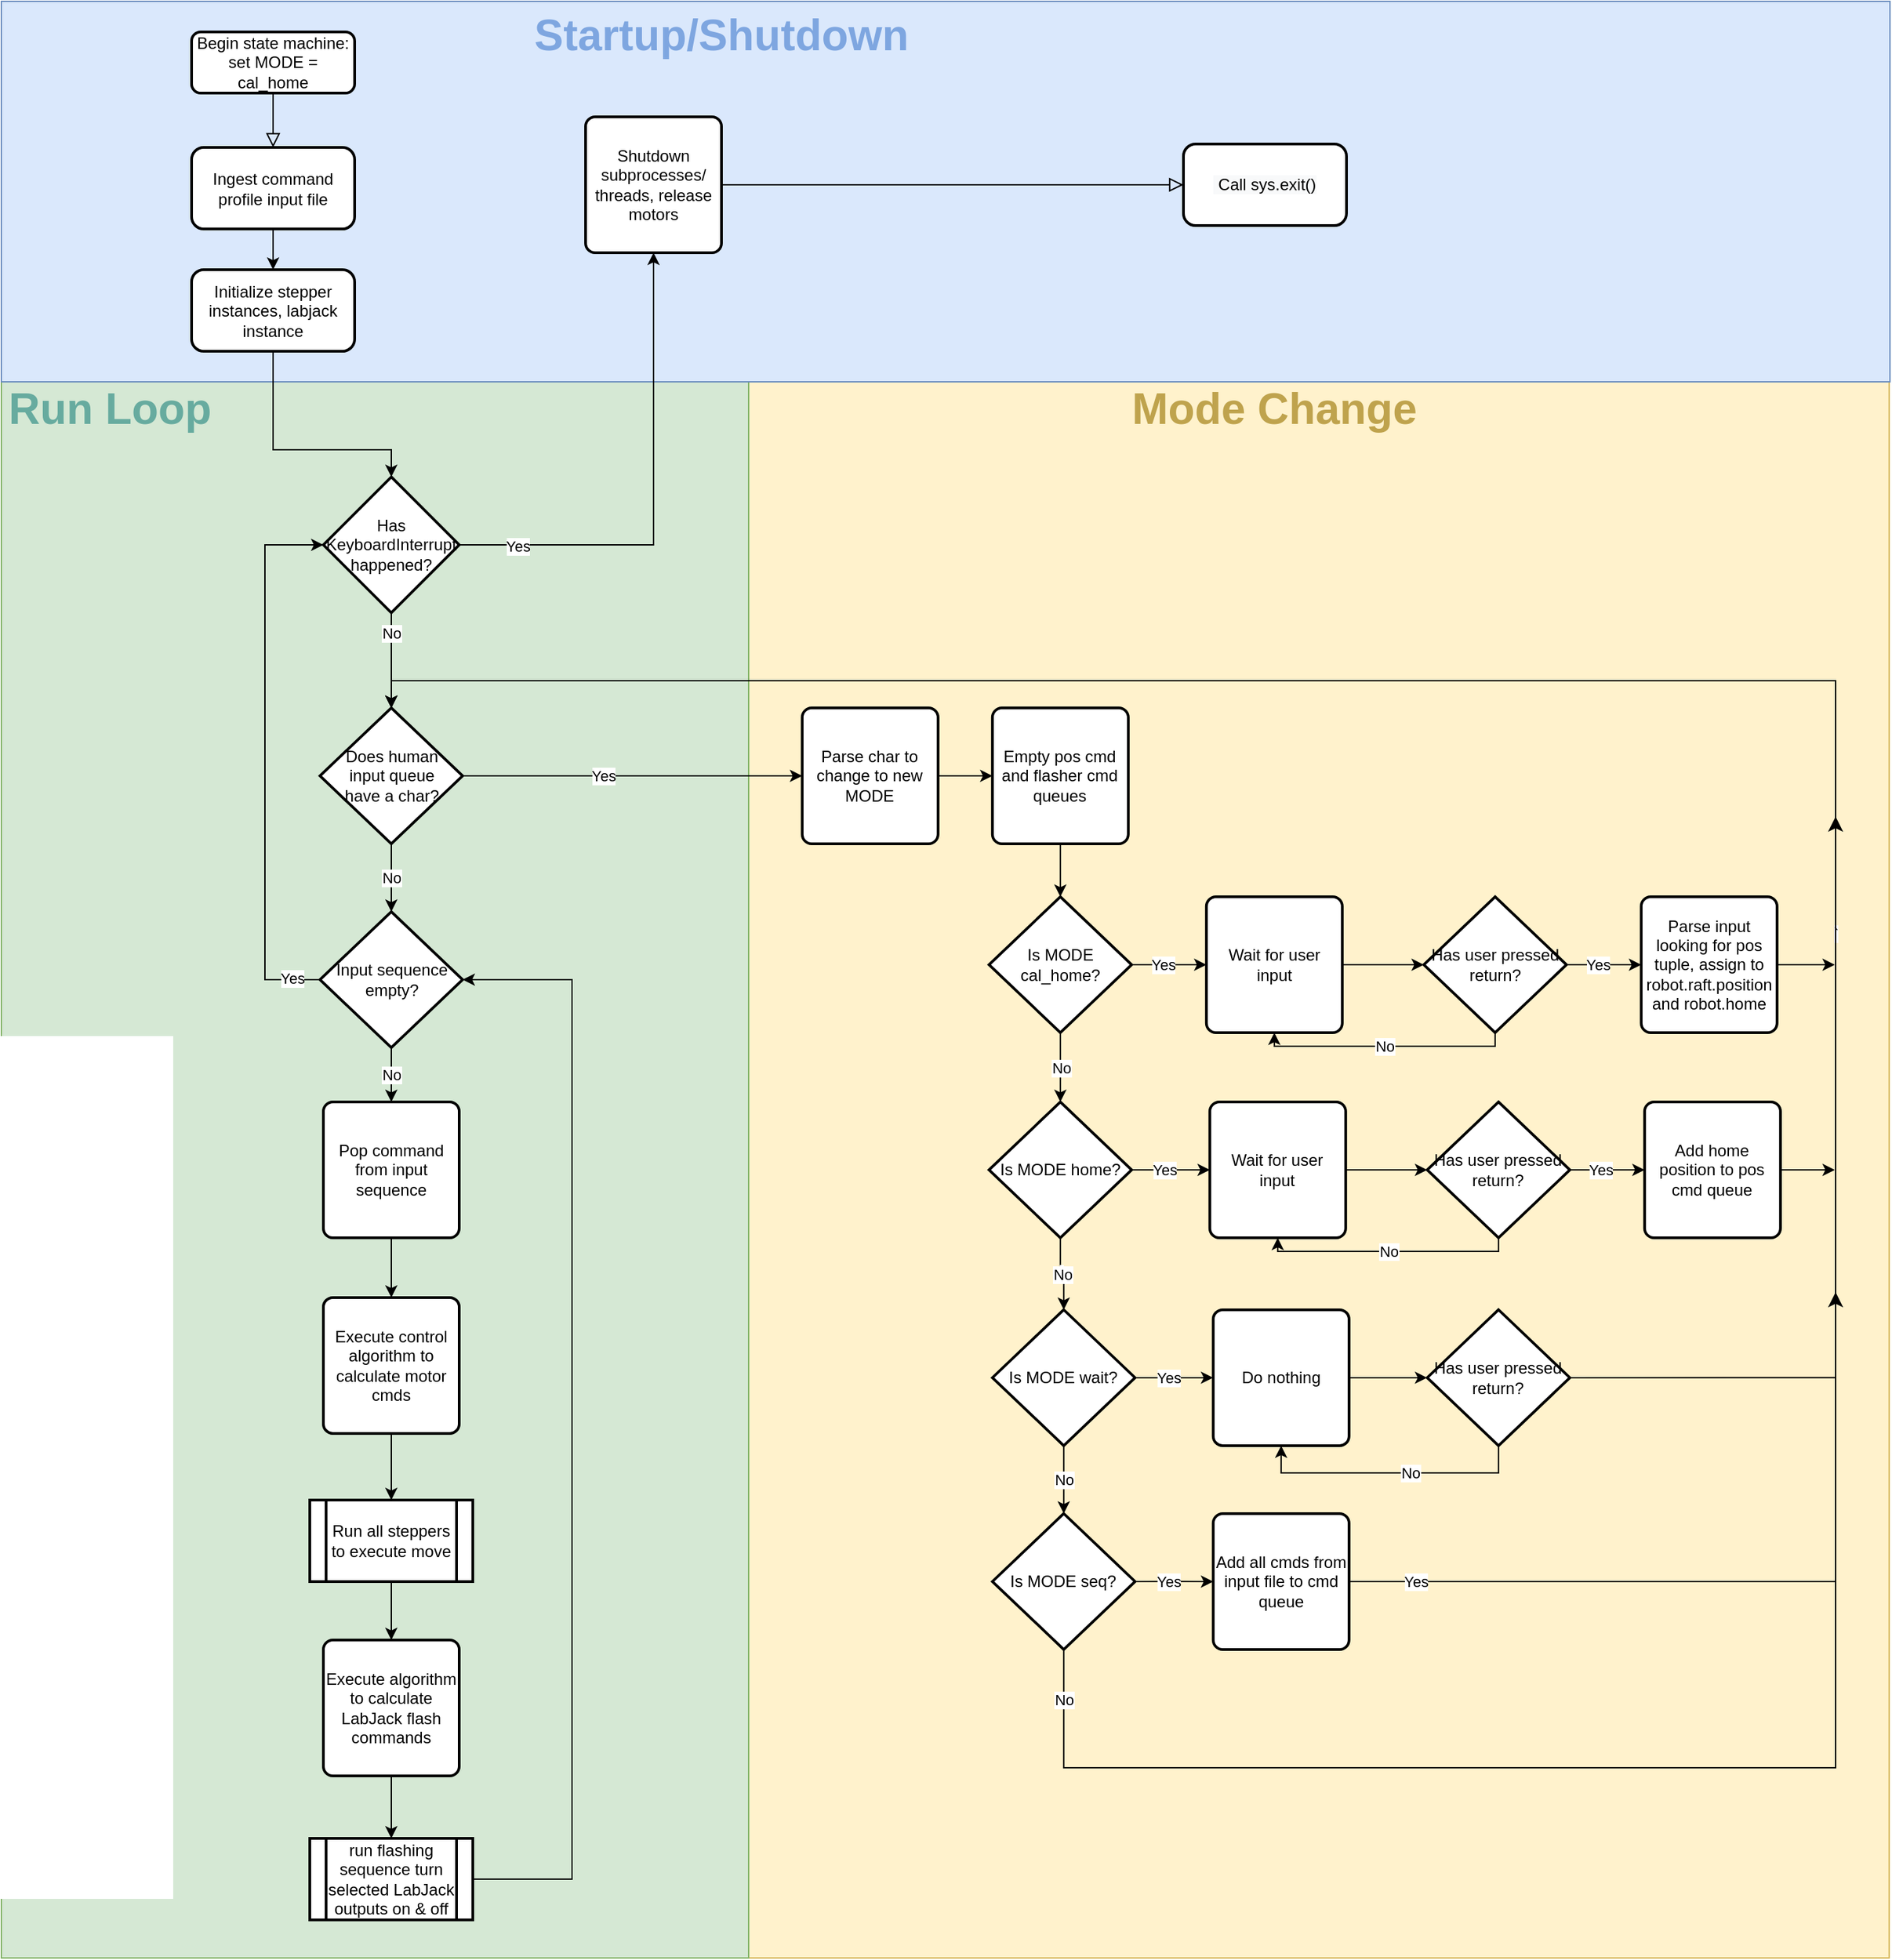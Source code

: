 <mxfile version="16.0.0" type="device"><diagram id="C5RBs43oDa-KdzZeNtuy" name="Page-1"><mxGraphModel dx="1260" dy="2165" grid="1" gridSize="10" guides="1" tooltips="1" connect="1" arrows="1" fold="1" page="1" pageScale="1" pageWidth="827" pageHeight="1169" math="0" shadow="0"><root><mxCell id="WIyWlLk6GJQsqaUBKTNV-0"/><mxCell id="WIyWlLk6GJQsqaUBKTNV-1" parent="WIyWlLk6GJQsqaUBKTNV-0"/><mxCell id="3aw1ZNqdZFqttkbGH9FZ-80" value="" style="rounded=0;whiteSpace=wrap;html=1;fillColor=#fff2cc;strokeColor=#d6b656;" parent="WIyWlLk6GJQsqaUBKTNV-1" vertex="1"><mxGeometry x="679.41" y="-840" width="840" height="1160" as="geometry"/></mxCell><mxCell id="3aw1ZNqdZFqttkbGH9FZ-79" value="" style="rounded=0;whiteSpace=wrap;html=1;fillColor=#d5e8d4;strokeColor=#82b366;" parent="WIyWlLk6GJQsqaUBKTNV-1" vertex="1"><mxGeometry x="130" y="-840" width="550" height="1160" as="geometry"/></mxCell><mxCell id="3aw1ZNqdZFqttkbGH9FZ-78" value="" style="rounded=0;whiteSpace=wrap;html=1;fillColor=#dae8fc;strokeColor=#6c8ebf;" parent="WIyWlLk6GJQsqaUBKTNV-1" vertex="1"><mxGeometry x="130" y="-1120" width="1390" height="280" as="geometry"/></mxCell><mxCell id="WIyWlLk6GJQsqaUBKTNV-2" value="" style="rounded=0;html=1;jettySize=auto;orthogonalLoop=1;fontSize=11;endArrow=block;endFill=0;endSize=8;strokeWidth=1;shadow=0;labelBackgroundColor=none;edgeStyle=orthogonalEdgeStyle;" parent="WIyWlLk6GJQsqaUBKTNV-1" source="WIyWlLk6GJQsqaUBKTNV-3" target="vF_u31iRMHl0yjkTLBo3-0" edge="1"><mxGeometry relative="1" as="geometry"><mxPoint x="327.5" y="-982.5" as="targetPoint"/></mxGeometry></mxCell><mxCell id="WIyWlLk6GJQsqaUBKTNV-3" value="Begin state machine:&lt;br&gt;set MODE = cal_home" style="rounded=1;whiteSpace=wrap;html=1;fontSize=12;glass=0;strokeWidth=2;shadow=0;" parent="WIyWlLk6GJQsqaUBKTNV-1" vertex="1"><mxGeometry x="270" y="-1097.5" width="120" height="45" as="geometry"/></mxCell><mxCell id="vF_u31iRMHl0yjkTLBo3-3" style="edgeStyle=orthogonalEdgeStyle;rounded=0;orthogonalLoop=1;jettySize=auto;html=1;exitX=0.5;exitY=1;exitDx=0;exitDy=0;entryX=0.5;entryY=0;entryDx=0;entryDy=0;" parent="WIyWlLk6GJQsqaUBKTNV-1" source="vF_u31iRMHl0yjkTLBo3-0" target="vF_u31iRMHl0yjkTLBo3-8" edge="1"><mxGeometry relative="1" as="geometry"><mxPoint x="327.5" y="-912.5" as="targetPoint"/></mxGeometry></mxCell><mxCell id="vF_u31iRMHl0yjkTLBo3-0" value="Ingest command profile input file" style="rounded=1;whiteSpace=wrap;html=1;strokeWidth=2;" parent="WIyWlLk6GJQsqaUBKTNV-1" vertex="1"><mxGeometry x="270" y="-1012.5" width="120" height="60" as="geometry"/></mxCell><mxCell id="vF_u31iRMHl0yjkTLBo3-8" value="Initialize stepper instances, labjack instance" style="rounded=1;whiteSpace=wrap;html=1;strokeWidth=2;" parent="WIyWlLk6GJQsqaUBKTNV-1" vertex="1"><mxGeometry x="270" y="-922.5" width="120" height="60" as="geometry"/></mxCell><mxCell id="vF_u31iRMHl0yjkTLBo3-9" value="Does human &lt;br&gt;input queue &lt;br&gt;have a char?" style="strokeWidth=2;html=1;shape=mxgraph.flowchart.decision;whiteSpace=wrap;" parent="WIyWlLk6GJQsqaUBKTNV-1" vertex="1"><mxGeometry x="364.5" y="-600" width="105" height="100" as="geometry"/></mxCell><mxCell id="vF_u31iRMHl0yjkTLBo3-10" value="" style="endArrow=classic;html=1;rounded=0;edgeStyle=orthogonalEdgeStyle;entryX=0;entryY=0.5;entryDx=0;entryDy=0;exitX=1;exitY=0.5;exitDx=0;exitDy=0;exitPerimeter=0;" parent="WIyWlLk6GJQsqaUBKTNV-1" source="vF_u31iRMHl0yjkTLBo3-9" target="vF_u31iRMHl0yjkTLBo3-22" edge="1"><mxGeometry relative="1" as="geometry"><mxPoint x="300" y="-570" as="sourcePoint"/><mxPoint x="394.5" y="-570" as="targetPoint"/></mxGeometry></mxCell><mxCell id="vF_u31iRMHl0yjkTLBo3-11" value="Yes" style="edgeLabel;resizable=0;html=1;align=center;verticalAlign=middle;" parent="vF_u31iRMHl0yjkTLBo3-10" connectable="0" vertex="1"><mxGeometry relative="1" as="geometry"><mxPoint x="-22" as="offset"/></mxGeometry></mxCell><mxCell id="vF_u31iRMHl0yjkTLBo3-14" value="Has KeyboardInterrupt&lt;br&gt;happened?" style="strokeWidth=2;html=1;shape=mxgraph.flowchart.decision;whiteSpace=wrap;" parent="WIyWlLk6GJQsqaUBKTNV-1" vertex="1"><mxGeometry x="367" y="-770" width="100" height="100" as="geometry"/></mxCell><mxCell id="vF_u31iRMHl0yjkTLBo3-15" value="Shutdown subprocesses/&lt;br&gt;threads, release motors" style="rounded=1;whiteSpace=wrap;html=1;absoluteArcSize=1;arcSize=14;strokeWidth=2;" parent="WIyWlLk6GJQsqaUBKTNV-1" vertex="1"><mxGeometry x="560" y="-1035" width="100" height="100" as="geometry"/></mxCell><mxCell id="vF_u31iRMHl0yjkTLBo3-16" value="" style="endArrow=classic;html=1;rounded=0;edgeStyle=orthogonalEdgeStyle;entryX=0.5;entryY=0;entryDx=0;entryDy=0;entryPerimeter=0;exitX=0.5;exitY=1;exitDx=0;exitDy=0;exitPerimeter=0;" parent="WIyWlLk6GJQsqaUBKTNV-1" source="vF_u31iRMHl0yjkTLBo3-14" target="vF_u31iRMHl0yjkTLBo3-9" edge="1"><mxGeometry x="0.143" relative="1" as="geometry"><mxPoint x="382" y="-480" as="sourcePoint"/><mxPoint x="492" y="-560" as="targetPoint"/><mxPoint as="offset"/></mxGeometry></mxCell><mxCell id="vF_u31iRMHl0yjkTLBo3-17" value="No" style="edgeLabel;resizable=0;html=1;align=center;verticalAlign=middle;" parent="vF_u31iRMHl0yjkTLBo3-16" connectable="0" vertex="1"><mxGeometry relative="1" as="geometry"><mxPoint y="-20" as="offset"/></mxGeometry></mxCell><mxCell id="vF_u31iRMHl0yjkTLBo3-20" value="Is MODE cal_home?" style="strokeWidth=2;html=1;shape=mxgraph.flowchart.decision;whiteSpace=wrap;" parent="WIyWlLk6GJQsqaUBKTNV-1" vertex="1"><mxGeometry x="856.91" y="-461" width="105" height="100" as="geometry"/></mxCell><mxCell id="vF_u31iRMHl0yjkTLBo3-22" value="Parse char to change to new MODE" style="rounded=1;whiteSpace=wrap;html=1;absoluteArcSize=1;arcSize=14;strokeWidth=2;" parent="WIyWlLk6GJQsqaUBKTNV-1" vertex="1"><mxGeometry x="719.41" y="-600" width="100" height="100" as="geometry"/></mxCell><mxCell id="vF_u31iRMHl0yjkTLBo3-23" value="Wait for user &lt;br&gt;input" style="rounded=1;whiteSpace=wrap;html=1;absoluteArcSize=1;arcSize=14;strokeWidth=2;" parent="WIyWlLk6GJQsqaUBKTNV-1" vertex="1"><mxGeometry x="1016.91" y="-461" width="100" height="100" as="geometry"/></mxCell><mxCell id="vF_u31iRMHl0yjkTLBo3-24" value="Is MODE home?" style="strokeWidth=2;html=1;shape=mxgraph.flowchart.decision;whiteSpace=wrap;" parent="WIyWlLk6GJQsqaUBKTNV-1" vertex="1"><mxGeometry x="856.91" y="-310" width="105" height="100" as="geometry"/></mxCell><mxCell id="vF_u31iRMHl0yjkTLBo3-25" value="Wait for user &lt;br&gt;input" style="rounded=1;whiteSpace=wrap;html=1;absoluteArcSize=1;arcSize=14;strokeWidth=2;" parent="WIyWlLk6GJQsqaUBKTNV-1" vertex="1"><mxGeometry x="1019.41" y="-310" width="100" height="100" as="geometry"/></mxCell><mxCell id="vF_u31iRMHl0yjkTLBo3-28" value="Is MODE wait?" style="strokeWidth=2;html=1;shape=mxgraph.flowchart.decision;whiteSpace=wrap;" parent="WIyWlLk6GJQsqaUBKTNV-1" vertex="1"><mxGeometry x="859.41" y="-157.06" width="105" height="100" as="geometry"/></mxCell><mxCell id="3aw1ZNqdZFqttkbGH9FZ-0" value="Is MODE seq?" style="strokeWidth=2;html=1;shape=mxgraph.flowchart.decision;whiteSpace=wrap;" parent="WIyWlLk6GJQsqaUBKTNV-1" vertex="1"><mxGeometry x="859.41" y="-7.06" width="105" height="100" as="geometry"/></mxCell><mxCell id="3aw1ZNqdZFqttkbGH9FZ-1" value="Add all cmds from input file to cmd queue" style="rounded=1;whiteSpace=wrap;html=1;absoluteArcSize=1;arcSize=14;strokeWidth=2;" parent="WIyWlLk6GJQsqaUBKTNV-1" vertex="1"><mxGeometry x="1021.91" y="-7" width="100" height="100" as="geometry"/></mxCell><mxCell id="3aw1ZNqdZFqttkbGH9FZ-3" value="Has user pressed return?" style="strokeWidth=2;html=1;shape=mxgraph.flowchart.decision;whiteSpace=wrap;" parent="WIyWlLk6GJQsqaUBKTNV-1" vertex="1"><mxGeometry x="1176.91" y="-461" width="105" height="100" as="geometry"/></mxCell><mxCell id="3aw1ZNqdZFqttkbGH9FZ-4" value="Parse input looking for pos tuple, assign to robot.raft.position and robot.home" style="rounded=1;whiteSpace=wrap;html=1;absoluteArcSize=1;arcSize=14;strokeWidth=2;" parent="WIyWlLk6GJQsqaUBKTNV-1" vertex="1"><mxGeometry x="1336.91" y="-461" width="100" height="100" as="geometry"/></mxCell><mxCell id="3aw1ZNqdZFqttkbGH9FZ-5" value="Empty pos cmd and flasher cmd queues" style="rounded=1;whiteSpace=wrap;html=1;absoluteArcSize=1;arcSize=14;strokeWidth=2;" parent="WIyWlLk6GJQsqaUBKTNV-1" vertex="1"><mxGeometry x="859.41" y="-600" width="100" height="100" as="geometry"/></mxCell><mxCell id="3aw1ZNqdZFqttkbGH9FZ-6" value="Has user pressed return?" style="strokeWidth=2;html=1;shape=mxgraph.flowchart.decision;whiteSpace=wrap;" parent="WIyWlLk6GJQsqaUBKTNV-1" vertex="1"><mxGeometry x="1179.41" y="-310" width="105" height="100" as="geometry"/></mxCell><mxCell id="3aw1ZNqdZFqttkbGH9FZ-7" value="Add home position to pos cmd queue" style="rounded=1;whiteSpace=wrap;html=1;absoluteArcSize=1;arcSize=14;strokeWidth=2;" parent="WIyWlLk6GJQsqaUBKTNV-1" vertex="1"><mxGeometry x="1339.41" y="-310" width="100" height="100" as="geometry"/></mxCell><mxCell id="3aw1ZNqdZFqttkbGH9FZ-11" value="Has user pressed return?" style="strokeWidth=2;html=1;shape=mxgraph.flowchart.decision;whiteSpace=wrap;" parent="WIyWlLk6GJQsqaUBKTNV-1" vertex="1"><mxGeometry x="1179.41" y="-157.06" width="105" height="100" as="geometry"/></mxCell><mxCell id="3aw1ZNqdZFqttkbGH9FZ-12" value="Do nothing" style="rounded=1;whiteSpace=wrap;html=1;absoluteArcSize=1;arcSize=14;strokeWidth=2;" parent="WIyWlLk6GJQsqaUBKTNV-1" vertex="1"><mxGeometry x="1021.91" y="-157.06" width="100" height="100" as="geometry"/></mxCell><mxCell id="3aw1ZNqdZFqttkbGH9FZ-13" value="" style="endArrow=classic;html=1;rounded=0;edgeStyle=orthogonalEdgeStyle;entryX=0;entryY=0.5;entryDx=0;entryDy=0;exitX=1;exitY=0.5;exitDx=0;exitDy=0;" parent="WIyWlLk6GJQsqaUBKTNV-1" source="vF_u31iRMHl0yjkTLBo3-22" target="3aw1ZNqdZFqttkbGH9FZ-5" edge="1"><mxGeometry width="50" height="50" relative="1" as="geometry"><mxPoint x="819.91" y="-521" as="sourcePoint"/><mxPoint x="831.91" y="-601" as="targetPoint"/></mxGeometry></mxCell><mxCell id="3aw1ZNqdZFqttkbGH9FZ-14" value="" style="endArrow=classic;html=1;rounded=0;edgeStyle=orthogonalEdgeStyle;exitX=1;exitY=0.5;exitDx=0;exitDy=0;exitPerimeter=0;entryX=0.5;entryY=1;entryDx=0;entryDy=0;" parent="WIyWlLk6GJQsqaUBKTNV-1" source="vF_u31iRMHl0yjkTLBo3-14" target="vF_u31iRMHl0yjkTLBo3-15" edge="1"><mxGeometry relative="1" as="geometry"><mxPoint x="320" y="-540" as="sourcePoint"/><mxPoint x="362.5" y="-720" as="targetPoint"/></mxGeometry></mxCell><mxCell id="3aw1ZNqdZFqttkbGH9FZ-15" value="Yes" style="edgeLabel;resizable=0;html=1;align=center;verticalAlign=middle;" parent="3aw1ZNqdZFqttkbGH9FZ-14" connectable="0" vertex="1"><mxGeometry relative="1" as="geometry"><mxPoint x="-100" y="37" as="offset"/></mxGeometry></mxCell><mxCell id="3aw1ZNqdZFqttkbGH9FZ-17" value="" style="endArrow=classic;html=1;rounded=0;edgeStyle=orthogonalEdgeStyle;entryX=0.5;entryY=0;entryDx=0;entryDy=0;exitX=0.5;exitY=1;exitDx=0;exitDy=0;entryPerimeter=0;" parent="WIyWlLk6GJQsqaUBKTNV-1" source="3aw1ZNqdZFqttkbGH9FZ-5" target="vF_u31iRMHl0yjkTLBo3-20" edge="1"><mxGeometry width="50" height="50" relative="1" as="geometry"><mxPoint x="801.91" y="-540" as="sourcePoint"/><mxPoint x="866.91" y="-540" as="targetPoint"/></mxGeometry></mxCell><mxCell id="3aw1ZNqdZFqttkbGH9FZ-18" value="" style="endArrow=classic;html=1;rounded=0;edgeStyle=orthogonalEdgeStyle;entryX=0;entryY=0.5;entryDx=0;entryDy=0;exitX=1;exitY=0.5;exitDx=0;exitDy=0;exitPerimeter=0;" parent="WIyWlLk6GJQsqaUBKTNV-1" source="vF_u31iRMHl0yjkTLBo3-20" target="vF_u31iRMHl0yjkTLBo3-23" edge="1"><mxGeometry relative="1" as="geometry"><mxPoint x="646.91" y="-540" as="sourcePoint"/><mxPoint x="701.91" y="-540" as="targetPoint"/></mxGeometry></mxCell><mxCell id="3aw1ZNqdZFqttkbGH9FZ-19" value="Yes" style="edgeLabel;resizable=0;html=1;align=center;verticalAlign=middle;" parent="3aw1ZNqdZFqttkbGH9FZ-18" connectable="0" vertex="1"><mxGeometry relative="1" as="geometry"><mxPoint x="-5" as="offset"/></mxGeometry></mxCell><mxCell id="3aw1ZNqdZFqttkbGH9FZ-20" value="" style="endArrow=classic;html=1;rounded=0;edgeStyle=orthogonalEdgeStyle;entryX=0;entryY=0.5;entryDx=0;entryDy=0;exitX=1;exitY=0.5;exitDx=0;exitDy=0;exitPerimeter=0;" parent="WIyWlLk6GJQsqaUBKTNV-1" source="vF_u31iRMHl0yjkTLBo3-24" target="vF_u31iRMHl0yjkTLBo3-25" edge="1"><mxGeometry relative="1" as="geometry"><mxPoint x="659.41" y="-510" as="sourcePoint"/><mxPoint x="714.41" y="-510" as="targetPoint"/></mxGeometry></mxCell><mxCell id="3aw1ZNqdZFqttkbGH9FZ-21" value="Yes" style="edgeLabel;resizable=0;html=1;align=center;verticalAlign=middle;" parent="3aw1ZNqdZFqttkbGH9FZ-20" connectable="0" vertex="1"><mxGeometry relative="1" as="geometry"><mxPoint x="-5" as="offset"/></mxGeometry></mxCell><mxCell id="3aw1ZNqdZFqttkbGH9FZ-24" value="" style="endArrow=classic;html=1;rounded=0;edgeStyle=orthogonalEdgeStyle;entryX=0;entryY=0.5;entryDx=0;entryDy=0;exitX=1;exitY=0.5;exitDx=0;exitDy=0;exitPerimeter=0;" parent="WIyWlLk6GJQsqaUBKTNV-1" source="3aw1ZNqdZFqttkbGH9FZ-3" target="3aw1ZNqdZFqttkbGH9FZ-4" edge="1"><mxGeometry relative="1" as="geometry"><mxPoint x="676.91" y="-510" as="sourcePoint"/><mxPoint x="731.91" y="-510" as="targetPoint"/></mxGeometry></mxCell><mxCell id="3aw1ZNqdZFqttkbGH9FZ-25" value="Yes" style="edgeLabel;resizable=0;html=1;align=center;verticalAlign=middle;" parent="3aw1ZNqdZFqttkbGH9FZ-24" connectable="0" vertex="1"><mxGeometry relative="1" as="geometry"><mxPoint x="-5" as="offset"/></mxGeometry></mxCell><mxCell id="3aw1ZNqdZFqttkbGH9FZ-26" value="" style="endArrow=classic;html=1;rounded=0;edgeStyle=orthogonalEdgeStyle;entryX=0;entryY=0.5;entryDx=0;entryDy=0;exitX=1;exitY=0.5;exitDx=0;exitDy=0;exitPerimeter=0;" parent="WIyWlLk6GJQsqaUBKTNV-1" source="3aw1ZNqdZFqttkbGH9FZ-6" target="3aw1ZNqdZFqttkbGH9FZ-7" edge="1"><mxGeometry relative="1" as="geometry"><mxPoint x="689.41" y="-480" as="sourcePoint"/><mxPoint x="744.41" y="-480" as="targetPoint"/></mxGeometry></mxCell><mxCell id="3aw1ZNqdZFqttkbGH9FZ-27" value="Yes" style="edgeLabel;resizable=0;html=1;align=center;verticalAlign=middle;" parent="3aw1ZNqdZFqttkbGH9FZ-26" connectable="0" vertex="1"><mxGeometry relative="1" as="geometry"><mxPoint x="-5" as="offset"/></mxGeometry></mxCell><mxCell id="3aw1ZNqdZFqttkbGH9FZ-33" value="" style="endArrow=classic;html=1;rounded=0;edgeStyle=orthogonalEdgeStyle;exitX=1;exitY=0.5;exitDx=0;exitDy=0;" parent="WIyWlLk6GJQsqaUBKTNV-1" source="3aw1ZNqdZFqttkbGH9FZ-4" edge="1"><mxGeometry width="50" height="50" relative="1" as="geometry"><mxPoint x="801.91" y="-540" as="sourcePoint"/><mxPoint x="1479.41" y="-411" as="targetPoint"/></mxGeometry></mxCell><mxCell id="3aw1ZNqdZFqttkbGH9FZ-34" value="" style="endArrow=classic;html=1;rounded=0;edgeStyle=orthogonalEdgeStyle;exitX=1;exitY=0.5;exitDx=0;exitDy=0;" parent="WIyWlLk6GJQsqaUBKTNV-1" source="3aw1ZNqdZFqttkbGH9FZ-7" edge="1"><mxGeometry width="50" height="50" relative="1" as="geometry"><mxPoint x="1446.91" y="-401" as="sourcePoint"/><mxPoint x="1479.41" y="-260" as="targetPoint"/></mxGeometry></mxCell><mxCell id="3aw1ZNqdZFqttkbGH9FZ-36" value="" style="endArrow=classic;html=1;rounded=0;edgeStyle=orthogonalEdgeStyle;entryX=0;entryY=0.5;entryDx=0;entryDy=0;exitX=1;exitY=0.5;exitDx=0;exitDy=0;entryPerimeter=0;" parent="WIyWlLk6GJQsqaUBKTNV-1" source="vF_u31iRMHl0yjkTLBo3-23" target="3aw1ZNqdZFqttkbGH9FZ-3" edge="1"><mxGeometry width="50" height="50" relative="1" as="geometry"><mxPoint x="801.91" y="-540" as="sourcePoint"/><mxPoint x="869.41" y="-540" as="targetPoint"/></mxGeometry></mxCell><mxCell id="3aw1ZNqdZFqttkbGH9FZ-37" value="" style="endArrow=classic;html=1;rounded=0;edgeStyle=orthogonalEdgeStyle;entryX=0;entryY=0.5;entryDx=0;entryDy=0;exitX=1;exitY=0.5;exitDx=0;exitDy=0;entryPerimeter=0;" parent="WIyWlLk6GJQsqaUBKTNV-1" source="vF_u31iRMHl0yjkTLBo3-25" target="3aw1ZNqdZFqttkbGH9FZ-6" edge="1"><mxGeometry width="50" height="50" relative="1" as="geometry"><mxPoint x="1126.91" y="-401" as="sourcePoint"/><mxPoint x="1186.91" y="-401" as="targetPoint"/></mxGeometry></mxCell><mxCell id="3aw1ZNqdZFqttkbGH9FZ-39" value="`" style="endArrow=classic;html=1;rounded=0;edgeStyle=orthogonalEdgeStyle;exitX=0.5;exitY=1;exitDx=0;exitDy=0;exitPerimeter=0;entryX=0.5;entryY=0;entryDx=0;entryDy=0;entryPerimeter=0;" parent="WIyWlLk6GJQsqaUBKTNV-1" source="vF_u31iRMHl0yjkTLBo3-20" target="vF_u31iRMHl0yjkTLBo3-24" edge="1"><mxGeometry relative="1" as="geometry"><mxPoint x="619.41" y="-290" as="sourcePoint"/><mxPoint x="814.41" y="-200" as="targetPoint"/></mxGeometry></mxCell><mxCell id="3aw1ZNqdZFqttkbGH9FZ-40" value="No" style="edgeLabel;resizable=0;html=1;align=center;verticalAlign=middle;" parent="3aw1ZNqdZFqttkbGH9FZ-39" connectable="0" vertex="1"><mxGeometry relative="1" as="geometry"/></mxCell><mxCell id="3aw1ZNqdZFqttkbGH9FZ-43" value="`" style="endArrow=classic;html=1;rounded=0;edgeStyle=orthogonalEdgeStyle;entryX=0.5;entryY=0;entryDx=0;entryDy=0;entryPerimeter=0;exitX=0.5;exitY=1;exitDx=0;exitDy=0;exitPerimeter=0;" parent="WIyWlLk6GJQsqaUBKTNV-1" source="vF_u31iRMHl0yjkTLBo3-24" target="vF_u31iRMHl0yjkTLBo3-28" edge="1"><mxGeometry relative="1" as="geometry"><mxPoint x="912" y="-40" as="sourcePoint"/><mxPoint x="921.91" y="-130" as="targetPoint"/></mxGeometry></mxCell><mxCell id="3aw1ZNqdZFqttkbGH9FZ-44" value="No" style="edgeLabel;resizable=0;html=1;align=center;verticalAlign=middle;" parent="3aw1ZNqdZFqttkbGH9FZ-43" connectable="0" vertex="1"><mxGeometry relative="1" as="geometry"/></mxCell><mxCell id="3aw1ZNqdZFqttkbGH9FZ-45" value="`" style="endArrow=classic;html=1;rounded=0;edgeStyle=orthogonalEdgeStyle;exitX=0.5;exitY=1;exitDx=0;exitDy=0;exitPerimeter=0;entryX=0.5;entryY=0;entryDx=0;entryDy=0;entryPerimeter=0;" parent="WIyWlLk6GJQsqaUBKTNV-1" source="vF_u31iRMHl0yjkTLBo3-28" target="3aw1ZNqdZFqttkbGH9FZ-0" edge="1"><mxGeometry relative="1" as="geometry"><mxPoint x="964.41" y="-297.06" as="sourcePoint"/><mxPoint x="969.41" y="-147.06" as="targetPoint"/></mxGeometry></mxCell><mxCell id="3aw1ZNqdZFqttkbGH9FZ-46" value="No" style="edgeLabel;resizable=0;html=1;align=center;verticalAlign=middle;" parent="3aw1ZNqdZFqttkbGH9FZ-45" connectable="0" vertex="1"><mxGeometry relative="1" as="geometry"/></mxCell><mxCell id="3aw1ZNqdZFqttkbGH9FZ-49" value="`" style="endArrow=classic;html=1;rounded=0;edgeStyle=orthogonalEdgeStyle;exitX=0.5;exitY=1;exitDx=0;exitDy=0;exitPerimeter=0;entryX=0.5;entryY=1;entryDx=0;entryDy=0;" parent="WIyWlLk6GJQsqaUBKTNV-1" source="3aw1ZNqdZFqttkbGH9FZ-3" target="vF_u31iRMHl0yjkTLBo3-23" edge="1"><mxGeometry relative="1" as="geometry"><mxPoint x="919.41" y="-200" as="sourcePoint"/><mxPoint x="919.41" y="-150" as="targetPoint"/></mxGeometry></mxCell><mxCell id="3aw1ZNqdZFqttkbGH9FZ-50" value="No" style="edgeLabel;resizable=0;html=1;align=center;verticalAlign=middle;" parent="3aw1ZNqdZFqttkbGH9FZ-49" connectable="0" vertex="1"><mxGeometry relative="1" as="geometry"/></mxCell><mxCell id="3aw1ZNqdZFqttkbGH9FZ-51" value="`" style="endArrow=classic;html=1;rounded=0;edgeStyle=orthogonalEdgeStyle;exitX=0.5;exitY=1;exitDx=0;exitDy=0;exitPerimeter=0;entryX=0.5;entryY=1;entryDx=0;entryDy=0;" parent="WIyWlLk6GJQsqaUBKTNV-1" source="3aw1ZNqdZFqttkbGH9FZ-6" target="vF_u31iRMHl0yjkTLBo3-25" edge="1"><mxGeometry relative="1" as="geometry"><mxPoint x="1239.41" y="-351" as="sourcePoint"/><mxPoint x="1076.91" y="-351" as="targetPoint"/></mxGeometry></mxCell><mxCell id="3aw1ZNqdZFqttkbGH9FZ-52" value="No" style="edgeLabel;resizable=0;html=1;align=center;verticalAlign=middle;" parent="3aw1ZNqdZFqttkbGH9FZ-51" connectable="0" vertex="1"><mxGeometry relative="1" as="geometry"/></mxCell><mxCell id="3aw1ZNqdZFqttkbGH9FZ-59" value="" style="endArrow=classic;html=1;rounded=0;edgeStyle=orthogonalEdgeStyle;exitX=1;exitY=0.5;exitDx=0;exitDy=0;exitPerimeter=0;entryX=0;entryY=0.5;entryDx=0;entryDy=0;" parent="WIyWlLk6GJQsqaUBKTNV-1" source="vF_u31iRMHl0yjkTLBo3-28" target="3aw1ZNqdZFqttkbGH9FZ-12" edge="1"><mxGeometry relative="1" as="geometry"><mxPoint x="974.41" y="-357" as="sourcePoint"/><mxPoint x="1021.91" y="-107" as="targetPoint"/></mxGeometry></mxCell><mxCell id="3aw1ZNqdZFqttkbGH9FZ-60" value="Yes" style="edgeLabel;resizable=0;html=1;align=center;verticalAlign=middle;" parent="3aw1ZNqdZFqttkbGH9FZ-59" connectable="0" vertex="1"><mxGeometry relative="1" as="geometry"><mxPoint x="-5" as="offset"/></mxGeometry></mxCell><mxCell id="3aw1ZNqdZFqttkbGH9FZ-61" value="" style="endArrow=classic;html=1;rounded=0;edgeStyle=orthogonalEdgeStyle;exitX=1;exitY=0.5;exitDx=0;exitDy=0;exitPerimeter=0;entryX=0;entryY=0.5;entryDx=0;entryDy=0;" parent="WIyWlLk6GJQsqaUBKTNV-1" source="3aw1ZNqdZFqttkbGH9FZ-0" target="3aw1ZNqdZFqttkbGH9FZ-1" edge="1"><mxGeometry relative="1" as="geometry"><mxPoint x="974.41" y="-97.06" as="sourcePoint"/><mxPoint x="1031.91" y="-97.06" as="targetPoint"/></mxGeometry></mxCell><mxCell id="3aw1ZNqdZFqttkbGH9FZ-62" value="Yes" style="edgeLabel;resizable=0;html=1;align=center;verticalAlign=middle;" parent="3aw1ZNqdZFqttkbGH9FZ-61" connectable="0" vertex="1"><mxGeometry relative="1" as="geometry"><mxPoint x="-5" as="offset"/></mxGeometry></mxCell><mxCell id="3aw1ZNqdZFqttkbGH9FZ-63" value="`" style="endArrow=classic;html=1;rounded=0;edgeStyle=orthogonalEdgeStyle;exitX=0.5;exitY=1;exitDx=0;exitDy=0;exitPerimeter=0;entryX=0.5;entryY=0;entryDx=0;entryDy=0;entryPerimeter=0;" parent="WIyWlLk6GJQsqaUBKTNV-1" source="3aw1ZNqdZFqttkbGH9FZ-0" target="vF_u31iRMHl0yjkTLBo3-9" edge="1"><mxGeometry relative="1" as="geometry"><mxPoint x="590" y="209.94" as="sourcePoint"/><mxPoint x="590" y="259.94" as="targetPoint"/><Array as="points"><mxPoint x="912" y="180"/><mxPoint x="1480" y="180"/><mxPoint x="1480" y="-620"/><mxPoint x="417" y="-620"/></Array></mxGeometry></mxCell><mxCell id="3aw1ZNqdZFqttkbGH9FZ-64" value="No" style="edgeLabel;resizable=0;html=1;align=center;verticalAlign=middle;" parent="3aw1ZNqdZFqttkbGH9FZ-63" connectable="0" vertex="1"><mxGeometry relative="1" as="geometry"><mxPoint x="-568" y="564" as="offset"/></mxGeometry></mxCell><mxCell id="3aw1ZNqdZFqttkbGH9FZ-65" value="" style="endArrow=classic;html=1;rounded=0;edgeStyle=orthogonalEdgeStyle;entryX=0.5;entryY=0;entryDx=0;entryDy=0;entryPerimeter=0;exitX=1;exitY=0.5;exitDx=0;exitDy=0;" parent="WIyWlLk6GJQsqaUBKTNV-1" source="3aw1ZNqdZFqttkbGH9FZ-1" target="vF_u31iRMHl0yjkTLBo3-9" edge="1"><mxGeometry width="50" height="50" relative="1" as="geometry"><mxPoint x="1220" y="20" as="sourcePoint"/><mxPoint x="752.5" y="-150" as="targetPoint"/><Array as="points"><mxPoint x="1480" y="43"/><mxPoint x="1480" y="-620"/><mxPoint x="417" y="-620"/></Array></mxGeometry></mxCell><mxCell id="3aw1ZNqdZFqttkbGH9FZ-68" value="" style="endArrow=classic;html=1;rounded=0;edgeStyle=orthogonalEdgeStyle;exitX=0.5;exitY=1;exitDx=0;exitDy=0;exitPerimeter=0;entryX=0.5;entryY=1;entryDx=0;entryDy=0;" parent="WIyWlLk6GJQsqaUBKTNV-1" source="3aw1ZNqdZFqttkbGH9FZ-11" target="3aw1ZNqdZFqttkbGH9FZ-12" edge="1"><mxGeometry relative="1" as="geometry"><mxPoint x="1246.91" y="-177" as="sourcePoint"/><mxPoint x="1139.41" y="-47" as="targetPoint"/><Array as="points"><mxPoint x="1232" y="-37"/><mxPoint x="1072" y="-37"/></Array></mxGeometry></mxCell><mxCell id="3aw1ZNqdZFqttkbGH9FZ-69" value="No" style="edgeLabel;resizable=0;html=1;align=center;verticalAlign=middle;" parent="3aw1ZNqdZFqttkbGH9FZ-68" connectable="0" vertex="1"><mxGeometry relative="1" as="geometry"><mxPoint x="15" as="offset"/></mxGeometry></mxCell><mxCell id="3aw1ZNqdZFqttkbGH9FZ-70" value="" style="endArrow=classic;html=1;rounded=0;edgeStyle=orthogonalEdgeStyle;entryX=0;entryY=0.5;entryDx=0;entryDy=0;exitX=1;exitY=0.5;exitDx=0;exitDy=0;entryPerimeter=0;" parent="WIyWlLk6GJQsqaUBKTNV-1" source="3aw1ZNqdZFqttkbGH9FZ-12" target="3aw1ZNqdZFqttkbGH9FZ-11" edge="1"><mxGeometry width="50" height="50" relative="1" as="geometry"><mxPoint x="1134.41" y="-357" as="sourcePoint"/><mxPoint x="1194.41" y="-357" as="targetPoint"/></mxGeometry></mxCell><mxCell id="3aw1ZNqdZFqttkbGH9FZ-71" value="" style="endArrow=classic;html=1;rounded=0;edgeStyle=orthogonalEdgeStyle;exitX=1;exitY=0.5;exitDx=0;exitDy=0;exitPerimeter=0;entryX=0.5;entryY=0;entryDx=0;entryDy=0;entryPerimeter=0;" parent="WIyWlLk6GJQsqaUBKTNV-1" source="3aw1ZNqdZFqttkbGH9FZ-11" target="vF_u31iRMHl0yjkTLBo3-9" edge="1"><mxGeometry relative="1" as="geometry"><mxPoint x="970" y="50" as="sourcePoint"/><mxPoint x="110" y="-620" as="targetPoint"/><Array as="points"><mxPoint x="1480" y="-107"/><mxPoint x="1480" y="-620"/><mxPoint x="417" y="-620"/></Array></mxGeometry></mxCell><mxCell id="3aw1ZNqdZFqttkbGH9FZ-72" value="Yes" style="edgeLabel;resizable=0;html=1;align=center;verticalAlign=middle;" parent="3aw1ZNqdZFqttkbGH9FZ-71" connectable="0" vertex="1"><mxGeometry relative="1" as="geometry"><mxPoint x="-122" y="663" as="offset"/></mxGeometry></mxCell><mxCell id="3aw1ZNqdZFqttkbGH9FZ-82" value="&lt;font style=&quot;font-size: 32px;&quot; color=&quot;#7ea6e0&quot;&gt;&lt;b style=&quot;font-size: 32px;&quot;&gt;Startup/Shutdown&lt;/b&gt;&lt;/font&gt;" style="text;html=1;strokeColor=none;fillColor=none;align=center;verticalAlign=middle;whiteSpace=wrap;rounded=0;fontSize=32;" parent="WIyWlLk6GJQsqaUBKTNV-1" vertex="1"><mxGeometry x="555" y="-1110" width="210" height="30" as="geometry"/></mxCell><mxCell id="3aw1ZNqdZFqttkbGH9FZ-86" value="&lt;span style=&quot;color: rgb(0 , 0 , 0) ; font-family: &amp;#34;helvetica&amp;#34; ; font-size: 12px ; font-style: normal ; font-weight: 400 ; letter-spacing: normal ; text-align: center ; text-indent: 0px ; text-transform: none ; word-spacing: 0px ; background-color: rgb(248 , 249 , 250) ; display: inline ; float: none&quot;&gt;&lt;span&gt;&amp;nbsp;C&lt;/span&gt;all sys.exit()&lt;/span&gt;" style="rounded=1;whiteSpace=wrap;html=1;strokeWidth=2;" parent="WIyWlLk6GJQsqaUBKTNV-1" vertex="1"><mxGeometry x="1000" y="-1015" width="120" height="60" as="geometry"/></mxCell><mxCell id="3aw1ZNqdZFqttkbGH9FZ-87" value="" style="endArrow=block;html=1;rounded=0;edgeStyle=orthogonalEdgeStyle;exitX=1;exitY=0.5;exitDx=0;exitDy=0;entryX=0;entryY=0.5;entryDx=0;entryDy=0;endFill=0;endSize=8;" parent="WIyWlLk6GJQsqaUBKTNV-1" source="vF_u31iRMHl0yjkTLBo3-15" target="3aw1ZNqdZFqttkbGH9FZ-86" edge="1"><mxGeometry width="50" height="50" relative="1" as="geometry"><mxPoint x="750" y="-790" as="sourcePoint"/><mxPoint x="610" y="-985" as="targetPoint"/></mxGeometry></mxCell><mxCell id="3aw1ZNqdZFqttkbGH9FZ-92" value="Run Loop" style="text;html=1;strokeColor=none;fillColor=none;align=center;verticalAlign=middle;whiteSpace=wrap;rounded=0;fontSize=32;fontColor=#67AB9F;fontStyle=1" parent="WIyWlLk6GJQsqaUBKTNV-1" vertex="1"><mxGeometry x="130" y="-840" width="160" height="40" as="geometry"/></mxCell><mxCell id="3aw1ZNqdZFqttkbGH9FZ-91" value="Mode Change" style="text;html=1;strokeColor=none;fillColor=none;align=center;verticalAlign=middle;whiteSpace=wrap;rounded=0;fontSize=32;fontColor=#BFA34D;fontStyle=1" parent="WIyWlLk6GJQsqaUBKTNV-1" vertex="1"><mxGeometry x="938.16" y="-840" width="257.5" height="40" as="geometry"/></mxCell><mxCell id="3aw1ZNqdZFqttkbGH9FZ-16" value="" style="endArrow=classic;html=1;rounded=0;edgeStyle=orthogonalEdgeStyle;entryX=0.5;entryY=0;entryDx=0;entryDy=0;exitX=0.5;exitY=1;exitDx=0;exitDy=0;entryPerimeter=0;" parent="WIyWlLk6GJQsqaUBKTNV-1" source="vF_u31iRMHl0yjkTLBo3-8" target="vF_u31iRMHl0yjkTLBo3-14" edge="1"><mxGeometry width="50" height="50" relative="1" as="geometry"><mxPoint x="463" y="-540" as="sourcePoint"/><mxPoint x="528" y="-540" as="targetPoint"/><Array as="points"><mxPoint x="330" y="-790"/><mxPoint x="417" y="-790"/></Array></mxGeometry></mxCell><mxCell id="w3l57XT00zIItswPyouB-0" value="Pop command from input sequence" style="rounded=1;whiteSpace=wrap;html=1;absoluteArcSize=1;arcSize=14;strokeWidth=2;" parent="WIyWlLk6GJQsqaUBKTNV-1" vertex="1"><mxGeometry x="367" y="-310" width="100" height="100" as="geometry"/></mxCell><mxCell id="7o2YFaMyHejpLMlaByzn-3" value="" style="edgeStyle=orthogonalEdgeStyle;rounded=0;orthogonalLoop=1;jettySize=auto;html=1;" edge="1" parent="WIyWlLk6GJQsqaUBKTNV-1" source="w3l57XT00zIItswPyouB-2" target="w3l57XT00zIItswPyouB-9"><mxGeometry relative="1" as="geometry"/></mxCell><mxCell id="w3l57XT00zIItswPyouB-2" value="Execute control algorithm to calculate motor cmds" style="rounded=1;whiteSpace=wrap;html=1;absoluteArcSize=1;arcSize=14;strokeWidth=2;" parent="WIyWlLk6GJQsqaUBKTNV-1" vertex="1"><mxGeometry x="367" y="-166.06" width="100" height="100" as="geometry"/></mxCell><mxCell id="w3l57XT00zIItswPyouB-3" value="" style="endArrow=classic;html=1;rounded=0;edgeStyle=orthogonalEdgeStyle;exitX=0.5;exitY=1;exitDx=0;exitDy=0;exitPerimeter=0;entryX=0.5;entryY=0;entryDx=0;entryDy=0;" parent="WIyWlLk6GJQsqaUBKTNV-1" source="w3l57XT00zIItswPyouB-11" target="w3l57XT00zIItswPyouB-0" edge="1"><mxGeometry relative="1" as="geometry"><mxPoint x="258.5" y="-310" as="sourcePoint"/><mxPoint x="358.5" y="-310" as="targetPoint"/><Array as="points"><mxPoint x="417" y="-320"/><mxPoint x="417" y="-320"/></Array></mxGeometry></mxCell><mxCell id="w3l57XT00zIItswPyouB-4" value="No" style="edgeLabel;resizable=0;html=1;align=center;verticalAlign=middle;strokeWidth=2;" parent="w3l57XT00zIItswPyouB-3" connectable="0" vertex="1"><mxGeometry relative="1" as="geometry"><mxPoint as="offset"/></mxGeometry></mxCell><mxCell id="w3l57XT00zIItswPyouB-33" style="edgeStyle=orthogonalEdgeStyle;rounded=0;orthogonalLoop=1;jettySize=auto;html=1;entryX=0.5;entryY=0;entryDx=0;entryDy=0;exitX=0.5;exitY=1;exitDx=0;exitDy=0;" parent="WIyWlLk6GJQsqaUBKTNV-1" source="w3l57XT00zIItswPyouB-9" target="w3l57XT00zIItswPyouB-25" edge="1"><mxGeometry relative="1" as="geometry"/></mxCell><mxCell id="w3l57XT00zIItswPyouB-9" value="Run all steppers to execute move" style="shape=process;whiteSpace=wrap;html=1;backgroundOutline=1;strokeWidth=2;" parent="WIyWlLk6GJQsqaUBKTNV-1" vertex="1"><mxGeometry x="357" y="-17" width="120" height="60" as="geometry"/></mxCell><mxCell id="w3l57XT00zIItswPyouB-10" value="run flashing sequence turn selected LabJack outputs on &amp;amp; off" style="shape=process;whiteSpace=wrap;html=1;backgroundOutline=1;strokeWidth=2;" parent="WIyWlLk6GJQsqaUBKTNV-1" vertex="1"><mxGeometry x="357" y="232" width="120" height="60" as="geometry"/></mxCell><mxCell id="w3l57XT00zIItswPyouB-11" value="Input sequence empty?" style="strokeWidth=2;html=1;shape=mxgraph.flowchart.decision;whiteSpace=wrap;" parent="WIyWlLk6GJQsqaUBKTNV-1" vertex="1"><mxGeometry x="364.5" y="-450" width="105" height="100" as="geometry"/></mxCell><mxCell id="w3l57XT00zIItswPyouB-12" value="" style="endArrow=classic;html=1;rounded=0;edgeStyle=orthogonalEdgeStyle;exitX=0;exitY=0.5;exitDx=0;exitDy=0;exitPerimeter=0;entryX=0;entryY=0.5;entryDx=0;entryDy=0;entryPerimeter=0;" parent="WIyWlLk6GJQsqaUBKTNV-1" source="w3l57XT00zIItswPyouB-11" target="vF_u31iRMHl0yjkTLBo3-14" edge="1"><mxGeometry relative="1" as="geometry"><mxPoint x="482" y="-390" as="sourcePoint"/><mxPoint x="546.5" y="-330" as="targetPoint"/><Array as="points"><mxPoint x="324" y="-400"/><mxPoint x="324" y="-720"/></Array></mxGeometry></mxCell><mxCell id="w3l57XT00zIItswPyouB-13" value="Yes" style="edgeLabel;resizable=0;html=1;align=center;verticalAlign=middle;strokeWidth=2;" parent="w3l57XT00zIItswPyouB-12" connectable="0" vertex="1"><mxGeometry relative="1" as="geometry"><mxPoint x="20" y="160" as="offset"/></mxGeometry></mxCell><mxCell id="w3l57XT00zIItswPyouB-14" value="" style="endArrow=classic;html=1;rounded=0;edgeStyle=orthogonalEdgeStyle;exitX=0.5;exitY=1;exitDx=0;exitDy=0;exitPerimeter=0;entryX=0.5;entryY=0;entryDx=0;entryDy=0;entryPerimeter=0;" parent="WIyWlLk6GJQsqaUBKTNV-1" source="vF_u31iRMHl0yjkTLBo3-9" target="w3l57XT00zIItswPyouB-11" edge="1"><mxGeometry relative="1" as="geometry"><mxPoint x="424" y="-490" as="sourcePoint"/><mxPoint x="524" y="-490" as="targetPoint"/></mxGeometry></mxCell><mxCell id="w3l57XT00zIItswPyouB-15" value="No" style="edgeLabel;resizable=0;html=1;align=center;verticalAlign=middle;strokeWidth=2;" parent="w3l57XT00zIItswPyouB-14" connectable="0" vertex="1"><mxGeometry relative="1" as="geometry"/></mxCell><mxCell id="w3l57XT00zIItswPyouB-25" value="Execute algorithm to calculate LabJack flash commands" style="rounded=1;whiteSpace=wrap;html=1;absoluteArcSize=1;arcSize=14;strokeWidth=2;" parent="WIyWlLk6GJQsqaUBKTNV-1" vertex="1"><mxGeometry x="367" y="86" width="100" height="100" as="geometry"/></mxCell><mxCell id="w3l57XT00zIItswPyouB-34" value="" style="endArrow=classic;html=1;rounded=0;edgeStyle=orthogonalEdgeStyle;entryX=0.5;entryY=0;entryDx=0;entryDy=0;exitX=0.5;exitY=1;exitDx=0;exitDy=0;" parent="WIyWlLk6GJQsqaUBKTNV-1" source="w3l57XT00zIItswPyouB-0" target="w3l57XT00zIItswPyouB-2" edge="1"><mxGeometry width="50" height="50" relative="1" as="geometry"><mxPoint x="270" y="-120" as="sourcePoint"/><mxPoint x="320" y="-170" as="targetPoint"/></mxGeometry></mxCell><mxCell id="w3l57XT00zIItswPyouB-35" value="" style="endArrow=classic;html=1;rounded=0;edgeStyle=orthogonalEdgeStyle;exitX=0.5;exitY=1;exitDx=0;exitDy=0;entryX=0.5;entryY=0;entryDx=0;entryDy=0;" parent="WIyWlLk6GJQsqaUBKTNV-1" source="w3l57XT00zIItswPyouB-25" target="w3l57XT00zIItswPyouB-10" edge="1"><mxGeometry width="50" height="50" relative="1" as="geometry"><mxPoint x="270" y="180" as="sourcePoint"/><mxPoint x="416.93" y="-60" as="targetPoint"/></mxGeometry></mxCell><mxCell id="w3l57XT00zIItswPyouB-38" value="" style="endArrow=classic;html=1;rounded=0;edgeStyle=orthogonalEdgeStyle;exitX=1;exitY=0.5;exitDx=0;exitDy=0;entryX=1;entryY=0.5;entryDx=0;entryDy=0;entryPerimeter=0;" parent="WIyWlLk6GJQsqaUBKTNV-1" source="w3l57XT00zIItswPyouB-10" target="w3l57XT00zIItswPyouB-11" edge="1"><mxGeometry width="50" height="50" relative="1" as="geometry"><mxPoint x="580" y="315" as="sourcePoint"/><mxPoint x="380" y="-10" as="targetPoint"/><Array as="points"><mxPoint x="550" y="262"/><mxPoint x="550" y="-400"/></Array></mxGeometry></mxCell><mxCell id="7o2YFaMyHejpLMlaByzn-5" value="" style="endArrow=classic;html=1;rounded=0;endSize=8;" edge="1" parent="WIyWlLk6GJQsqaUBKTNV-1"><mxGeometry width="50" height="50" relative="1" as="geometry"><mxPoint x="1480" y="-460" as="sourcePoint"/><mxPoint x="1480" y="-520" as="targetPoint"/></mxGeometry></mxCell><mxCell id="7o2YFaMyHejpLMlaByzn-6" value="" style="endArrow=classic;html=1;rounded=0;endSize=8;" edge="1" parent="WIyWlLk6GJQsqaUBKTNV-1"><mxGeometry width="50" height="50" relative="1" as="geometry"><mxPoint x="1480" y="10" as="sourcePoint"/><mxPoint x="1480" y="-170" as="targetPoint"/></mxGeometry></mxCell></root></mxGraphModel></diagram></mxfile>